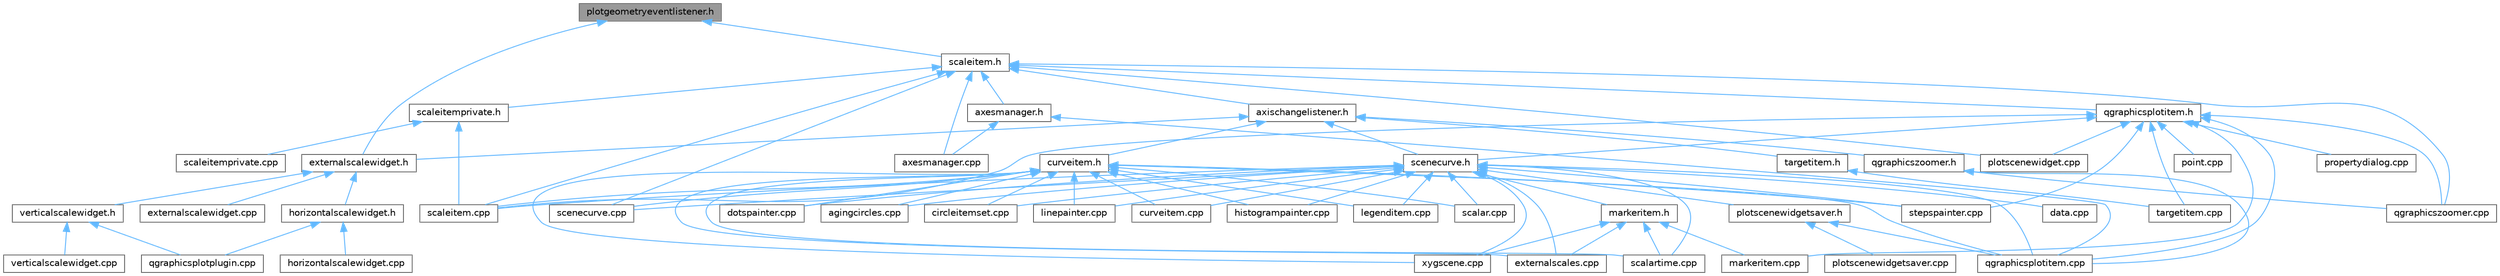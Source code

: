 digraph "plotgeometryeventlistener.h"
{
 // LATEX_PDF_SIZE
  bgcolor="transparent";
  edge [fontname=Helvetica,fontsize=10,labelfontname=Helvetica,labelfontsize=10];
  node [fontname=Helvetica,fontsize=10,shape=box,height=0.2,width=0.4];
  Node1 [label="plotgeometryeventlistener.h",height=0.2,width=0.4,color="gray40", fillcolor="grey60", style="filled", fontcolor="black",tooltip=" "];
  Node1 -> Node2 [dir="back",color="steelblue1",style="solid"];
  Node2 [label="externalscalewidget.h",height=0.2,width=0.4,color="grey40", fillcolor="white", style="filled",URL="$externalscalewidget_8h.html",tooltip=" "];
  Node2 -> Node3 [dir="back",color="steelblue1",style="solid"];
  Node3 [label="externalscalewidget.cpp",height=0.2,width=0.4,color="grey40", fillcolor="white", style="filled",URL="$externalscalewidget_8cpp.html",tooltip=" "];
  Node2 -> Node4 [dir="back",color="steelblue1",style="solid"];
  Node4 [label="horizontalscalewidget.h",height=0.2,width=0.4,color="grey40", fillcolor="white", style="filled",URL="$horizontalscalewidget_8h.html",tooltip=" "];
  Node4 -> Node5 [dir="back",color="steelblue1",style="solid"];
  Node5 [label="horizontalscalewidget.cpp",height=0.2,width=0.4,color="grey40", fillcolor="white", style="filled",URL="$horizontalscalewidget_8cpp.html",tooltip=" "];
  Node4 -> Node6 [dir="back",color="steelblue1",style="solid"];
  Node6 [label="qgraphicsplotplugin.cpp",height=0.2,width=0.4,color="grey40", fillcolor="white", style="filled",URL="$qgraphicsplotplugin_8cpp.html",tooltip=" "];
  Node2 -> Node7 [dir="back",color="steelblue1",style="solid"];
  Node7 [label="verticalscalewidget.h",height=0.2,width=0.4,color="grey40", fillcolor="white", style="filled",URL="$verticalscalewidget_8h.html",tooltip=" "];
  Node7 -> Node6 [dir="back",color="steelblue1",style="solid"];
  Node7 -> Node8 [dir="back",color="steelblue1",style="solid"];
  Node8 [label="verticalscalewidget.cpp",height=0.2,width=0.4,color="grey40", fillcolor="white", style="filled",URL="$verticalscalewidget_8cpp.html",tooltip=" "];
  Node1 -> Node9 [dir="back",color="steelblue1",style="solid"];
  Node9 [label="scaleitem.h",height=0.2,width=0.4,color="grey40", fillcolor="white", style="filled",URL="$scaleitem_8h.html",tooltip=" "];
  Node9 -> Node10 [dir="back",color="steelblue1",style="solid"];
  Node10 [label="axesmanager.cpp",height=0.2,width=0.4,color="grey40", fillcolor="white", style="filled",URL="$axesmanager_8cpp.html",tooltip=" "];
  Node9 -> Node11 [dir="back",color="steelblue1",style="solid"];
  Node11 [label="axesmanager.h",height=0.2,width=0.4,color="grey40", fillcolor="white", style="filled",URL="$axesmanager_8h.html",tooltip=" "];
  Node11 -> Node10 [dir="back",color="steelblue1",style="solid"];
  Node11 -> Node12 [dir="back",color="steelblue1",style="solid"];
  Node12 [label="qgraphicsplotitem.cpp",height=0.2,width=0.4,color="grey40", fillcolor="white", style="filled",URL="$qgraphicsplotitem_8cpp.html",tooltip=" "];
  Node9 -> Node13 [dir="back",color="steelblue1",style="solid"];
  Node13 [label="axischangelistener.h",height=0.2,width=0.4,color="grey40", fillcolor="white", style="filled",URL="$axischangelistener_8h.html",tooltip=" "];
  Node13 -> Node14 [dir="back",color="steelblue1",style="solid"];
  Node14 [label="curveitem.h",height=0.2,width=0.4,color="grey40", fillcolor="white", style="filled",URL="$curveitem_8h.html",tooltip=" "];
  Node14 -> Node15 [dir="back",color="steelblue1",style="solid"];
  Node15 [label="agingcircles.cpp",height=0.2,width=0.4,color="grey40", fillcolor="white", style="filled",URL="$agingcircles_8cpp.html",tooltip=" "];
  Node14 -> Node16 [dir="back",color="steelblue1",style="solid"];
  Node16 [label="circleitemset.cpp",height=0.2,width=0.4,color="grey40", fillcolor="white", style="filled",URL="$circleitemset_8cpp.html",tooltip=" "];
  Node14 -> Node17 [dir="back",color="steelblue1",style="solid"];
  Node17 [label="curveitem.cpp",height=0.2,width=0.4,color="grey40", fillcolor="white", style="filled",URL="$curveitem_8cpp.html",tooltip=" "];
  Node14 -> Node18 [dir="back",color="steelblue1",style="solid"];
  Node18 [label="dotspainter.cpp",height=0.2,width=0.4,color="grey40", fillcolor="white", style="filled",URL="$dotspainter_8cpp.html",tooltip=" "];
  Node14 -> Node19 [dir="back",color="steelblue1",style="solid"];
  Node19 [label="externalscales.cpp",height=0.2,width=0.4,color="grey40", fillcolor="white", style="filled",URL="$externalscales_8cpp.html",tooltip=" "];
  Node14 -> Node20 [dir="back",color="steelblue1",style="solid"];
  Node20 [label="histogrampainter.cpp",height=0.2,width=0.4,color="grey40", fillcolor="white", style="filled",URL="$histogrampainter_8cpp.html",tooltip=" "];
  Node14 -> Node21 [dir="back",color="steelblue1",style="solid"];
  Node21 [label="legenditem.cpp",height=0.2,width=0.4,color="grey40", fillcolor="white", style="filled",URL="$legenditem_8cpp.html",tooltip=" "];
  Node14 -> Node22 [dir="back",color="steelblue1",style="solid"];
  Node22 [label="linepainter.cpp",height=0.2,width=0.4,color="grey40", fillcolor="white", style="filled",URL="$linepainter_8cpp.html",tooltip=" "];
  Node14 -> Node12 [dir="back",color="steelblue1",style="solid"];
  Node14 -> Node23 [dir="back",color="steelblue1",style="solid"];
  Node23 [label="scalar.cpp",height=0.2,width=0.4,color="grey40", fillcolor="white", style="filled",URL="$scalar_8cpp.html",tooltip=" "];
  Node14 -> Node24 [dir="back",color="steelblue1",style="solid"];
  Node24 [label="scalartime.cpp",height=0.2,width=0.4,color="grey40", fillcolor="white", style="filled",URL="$scalartime_8cpp.html",tooltip=" "];
  Node14 -> Node25 [dir="back",color="steelblue1",style="solid"];
  Node25 [label="scaleitem.cpp",height=0.2,width=0.4,color="grey40", fillcolor="white", style="filled",URL="$scaleitem_8cpp.html",tooltip=" "];
  Node14 -> Node26 [dir="back",color="steelblue1",style="solid"];
  Node26 [label="scenecurve.cpp",height=0.2,width=0.4,color="grey40", fillcolor="white", style="filled",URL="$scenecurve_8cpp.html",tooltip=" "];
  Node14 -> Node27 [dir="back",color="steelblue1",style="solid"];
  Node27 [label="stepspainter.cpp",height=0.2,width=0.4,color="grey40", fillcolor="white", style="filled",URL="$stepspainter_8cpp.html",tooltip=" "];
  Node14 -> Node28 [dir="back",color="steelblue1",style="solid"];
  Node28 [label="xygscene.cpp",height=0.2,width=0.4,color="grey40", fillcolor="white", style="filled",URL="$xygscene_8cpp.html",tooltip=" "];
  Node13 -> Node2 [dir="back",color="steelblue1",style="solid"];
  Node13 -> Node29 [dir="back",color="steelblue1",style="solid"];
  Node29 [label="qgraphicszoomer.h",height=0.2,width=0.4,color="grey40", fillcolor="white", style="filled",URL="$qgraphicszoomer_8h.html",tooltip=" "];
  Node29 -> Node12 [dir="back",color="steelblue1",style="solid"];
  Node29 -> Node30 [dir="back",color="steelblue1",style="solid"];
  Node30 [label="qgraphicszoomer.cpp",height=0.2,width=0.4,color="grey40", fillcolor="white", style="filled",URL="$qgraphicszoomer_8cpp.html",tooltip=" "];
  Node13 -> Node31 [dir="back",color="steelblue1",style="solid"];
  Node31 [label="scenecurve.h",height=0.2,width=0.4,color="grey40", fillcolor="white", style="filled",URL="$scenecurve_8h.html",tooltip=" "];
  Node31 -> Node15 [dir="back",color="steelblue1",style="solid"];
  Node31 -> Node16 [dir="back",color="steelblue1",style="solid"];
  Node31 -> Node17 [dir="back",color="steelblue1",style="solid"];
  Node31 -> Node32 [dir="back",color="steelblue1",style="solid"];
  Node32 [label="data.cpp",height=0.2,width=0.4,color="grey40", fillcolor="white", style="filled",URL="$data_8cpp.html",tooltip=" "];
  Node31 -> Node18 [dir="back",color="steelblue1",style="solid"];
  Node31 -> Node19 [dir="back",color="steelblue1",style="solid"];
  Node31 -> Node20 [dir="back",color="steelblue1",style="solid"];
  Node31 -> Node21 [dir="back",color="steelblue1",style="solid"];
  Node31 -> Node22 [dir="back",color="steelblue1",style="solid"];
  Node31 -> Node33 [dir="back",color="steelblue1",style="solid"];
  Node33 [label="markeritem.h",height=0.2,width=0.4,color="grey40", fillcolor="white", style="filled",URL="$markeritem_8h.html",tooltip=" "];
  Node33 -> Node19 [dir="back",color="steelblue1",style="solid"];
  Node33 -> Node34 [dir="back",color="steelblue1",style="solid"];
  Node34 [label="markeritem.cpp",height=0.2,width=0.4,color="grey40", fillcolor="white", style="filled",URL="$markeritem_8cpp.html",tooltip=" "];
  Node33 -> Node24 [dir="back",color="steelblue1",style="solid"];
  Node33 -> Node28 [dir="back",color="steelblue1",style="solid"];
  Node31 -> Node35 [dir="back",color="steelblue1",style="solid"];
  Node35 [label="plotscenewidgetsaver.h",height=0.2,width=0.4,color="grey40", fillcolor="white", style="filled",URL="$plotscenewidgetsaver_8h.html",tooltip=" "];
  Node35 -> Node36 [dir="back",color="steelblue1",style="solid"];
  Node36 [label="plotscenewidgetsaver.cpp",height=0.2,width=0.4,color="grey40", fillcolor="white", style="filled",URL="$plotscenewidgetsaver_8cpp.html",tooltip=" "];
  Node35 -> Node12 [dir="back",color="steelblue1",style="solid"];
  Node31 -> Node12 [dir="back",color="steelblue1",style="solid"];
  Node31 -> Node23 [dir="back",color="steelblue1",style="solid"];
  Node31 -> Node24 [dir="back",color="steelblue1",style="solid"];
  Node31 -> Node25 [dir="back",color="steelblue1",style="solid"];
  Node31 -> Node26 [dir="back",color="steelblue1",style="solid"];
  Node31 -> Node27 [dir="back",color="steelblue1",style="solid"];
  Node31 -> Node28 [dir="back",color="steelblue1",style="solid"];
  Node13 -> Node37 [dir="back",color="steelblue1",style="solid"];
  Node37 [label="targetitem.h",height=0.2,width=0.4,color="grey40", fillcolor="white", style="filled",URL="$targetitem_8h.html",tooltip=" "];
  Node37 -> Node38 [dir="back",color="steelblue1",style="solid"];
  Node38 [label="targetitem.cpp",height=0.2,width=0.4,color="grey40", fillcolor="white", style="filled",URL="$targetitem_8cpp.html",tooltip=" "];
  Node9 -> Node39 [dir="back",color="steelblue1",style="solid"];
  Node39 [label="plotscenewidget.cpp",height=0.2,width=0.4,color="grey40", fillcolor="white", style="filled",URL="$plotscenewidget_8cpp.html",tooltip=" "];
  Node9 -> Node40 [dir="back",color="steelblue1",style="solid"];
  Node40 [label="qgraphicsplotitem.h",height=0.2,width=0.4,color="grey40", fillcolor="white", style="filled",URL="$qgraphicsplotitem_8h.html",tooltip=" "];
  Node40 -> Node34 [dir="back",color="steelblue1",style="solid"];
  Node40 -> Node39 [dir="back",color="steelblue1",style="solid"];
  Node40 -> Node41 [dir="back",color="steelblue1",style="solid"];
  Node41 [label="point.cpp",height=0.2,width=0.4,color="grey40", fillcolor="white", style="filled",URL="$point_8cpp.html",tooltip=" "];
  Node40 -> Node42 [dir="back",color="steelblue1",style="solid"];
  Node42 [label="propertydialog.cpp",height=0.2,width=0.4,color="grey40", fillcolor="white", style="filled",URL="$propertydialog_8cpp.html",tooltip=" "];
  Node40 -> Node12 [dir="back",color="steelblue1",style="solid"];
  Node40 -> Node30 [dir="back",color="steelblue1",style="solid"];
  Node40 -> Node25 [dir="back",color="steelblue1",style="solid"];
  Node40 -> Node31 [dir="back",color="steelblue1",style="solid"];
  Node40 -> Node27 [dir="back",color="steelblue1",style="solid"];
  Node40 -> Node38 [dir="back",color="steelblue1",style="solid"];
  Node9 -> Node30 [dir="back",color="steelblue1",style="solid"];
  Node9 -> Node25 [dir="back",color="steelblue1",style="solid"];
  Node9 -> Node43 [dir="back",color="steelblue1",style="solid"];
  Node43 [label="scaleitemprivate.h",height=0.2,width=0.4,color="grey40", fillcolor="white", style="filled",URL="$scaleitemprivate_8h.html",tooltip=" "];
  Node43 -> Node25 [dir="back",color="steelblue1",style="solid"];
  Node43 -> Node44 [dir="back",color="steelblue1",style="solid"];
  Node44 [label="scaleitemprivate.cpp",height=0.2,width=0.4,color="grey40", fillcolor="white", style="filled",URL="$scaleitemprivate_8cpp.html",tooltip=" "];
  Node9 -> Node26 [dir="back",color="steelblue1",style="solid"];
}
